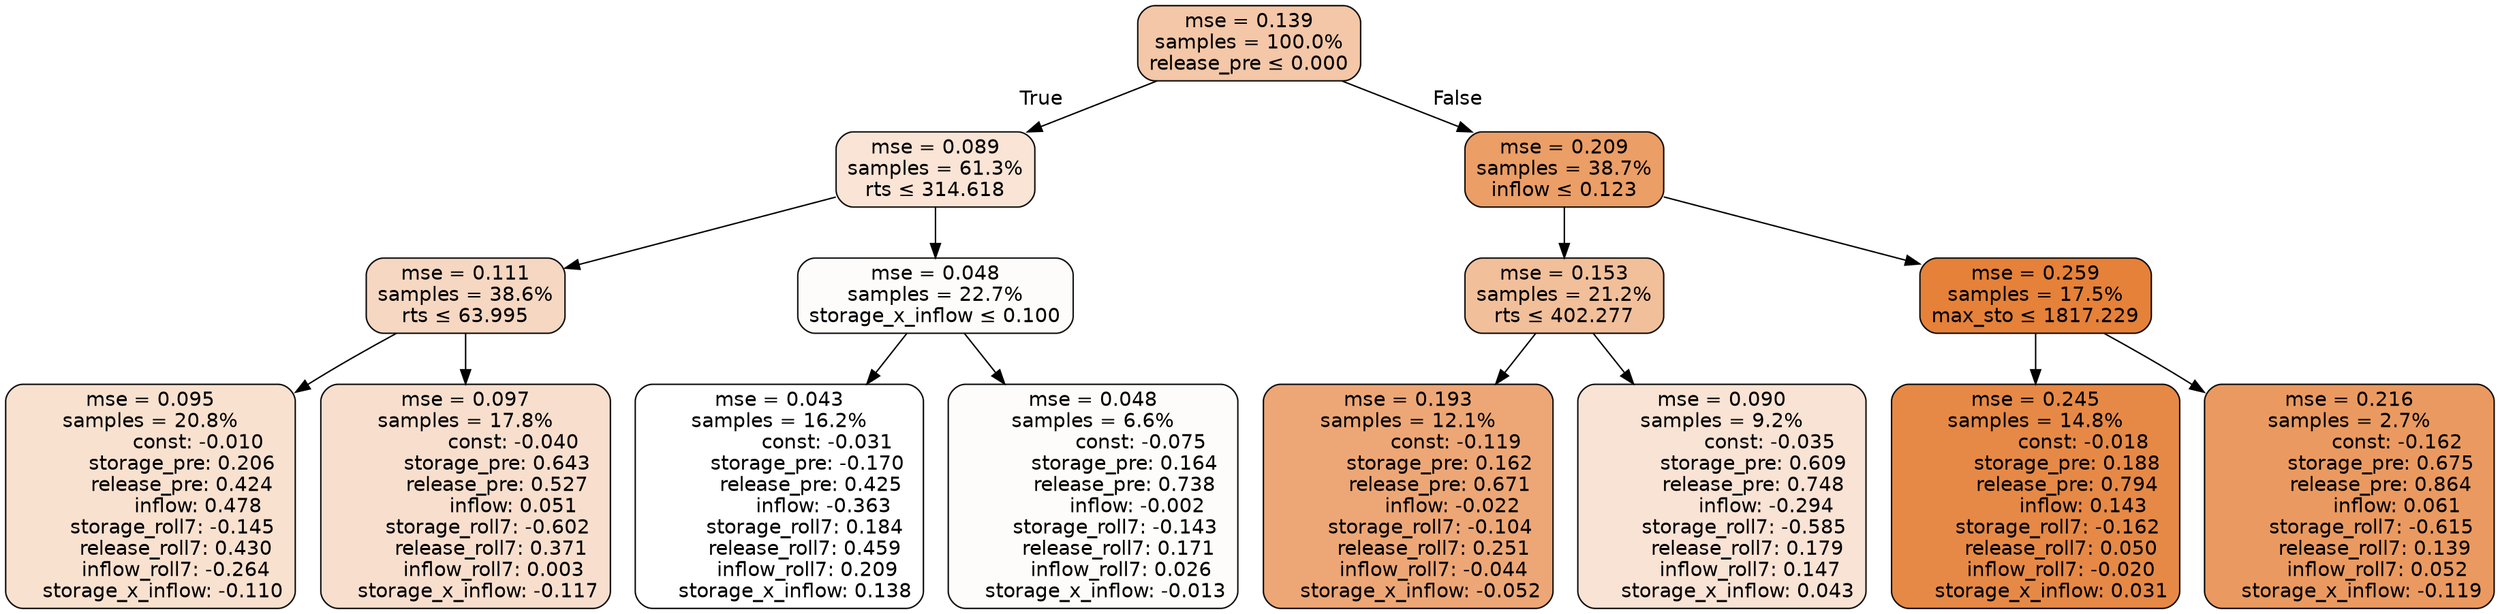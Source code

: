 digraph tree {
bgcolor="transparent"
node [shape=rectangle, style="filled, rounded", color="black", fontname=helvetica] ;
edge [fontname=helvetica] ;
	"0" [label="mse = 0.139
samples = 100.0%
release_pre &le; 0.000", fillcolor="#f3c7a7"]
	"1" [label="mse = 0.089
samples = 61.3%
rts &le; 314.618", fillcolor="#f9e4d5"]
	"2" [label="mse = 0.111
samples = 38.6%
rts &le; 63.995", fillcolor="#f6d7c1"]
	"3" [label="mse = 0.095
samples = 20.8%
               const: -0.010
          storage_pre: 0.206
          release_pre: 0.424
               inflow: 0.478
       storage_roll7: -0.145
        release_roll7: 0.430
        inflow_roll7: -0.264
    storage_x_inflow: -0.110", fillcolor="#f8e1cf"]
	"4" [label="mse = 0.097
samples = 17.8%
               const: -0.040
          storage_pre: 0.643
          release_pre: 0.527
               inflow: 0.051
       storage_roll7: -0.602
        release_roll7: 0.371
         inflow_roll7: 0.003
    storage_x_inflow: -0.117", fillcolor="#f8dfcd"]
	"5" [label="mse = 0.048
samples = 22.7%
storage_x_inflow &le; 0.100", fillcolor="#fefcfb"]
	"6" [label="mse = 0.043
samples = 16.2%
               const: -0.031
         storage_pre: -0.170
          release_pre: 0.425
              inflow: -0.363
        storage_roll7: 0.184
        release_roll7: 0.459
         inflow_roll7: 0.209
     storage_x_inflow: 0.138", fillcolor="#ffffff"]
	"7" [label="mse = 0.048
samples = 6.6%
               const: -0.075
          storage_pre: 0.164
          release_pre: 0.738
              inflow: -0.002
       storage_roll7: -0.143
        release_roll7: 0.171
         inflow_roll7: 0.026
    storage_x_inflow: -0.013", fillcolor="#fefcfb"]
	"8" [label="mse = 0.209
samples = 38.7%
inflow &le; 0.123", fillcolor="#eb9e66"]
	"9" [label="mse = 0.153
samples = 21.2%
rts &le; 402.277", fillcolor="#f1bf9a"]
	"10" [label="mse = 0.193
samples = 12.1%
               const: -0.119
          storage_pre: 0.162
          release_pre: 0.671
              inflow: -0.022
       storage_roll7: -0.104
        release_roll7: 0.251
        inflow_roll7: -0.044
    storage_x_inflow: -0.052", fillcolor="#eda776"]
	"11" [label="mse = 0.090
samples = 9.2%
               const: -0.035
          storage_pre: 0.609
          release_pre: 0.748
              inflow: -0.294
       storage_roll7: -0.585
        release_roll7: 0.179
         inflow_roll7: 0.147
     storage_x_inflow: 0.043", fillcolor="#f9e3d4"]
	"12" [label="mse = 0.259
samples = 17.5%
max_sto &le; 1817.229", fillcolor="#e58139"]
	"13" [label="mse = 0.245
samples = 14.8%
               const: -0.018
          storage_pre: 0.188
          release_pre: 0.794
               inflow: 0.143
       storage_roll7: -0.162
        release_roll7: 0.050
        inflow_roll7: -0.020
     storage_x_inflow: 0.031", fillcolor="#e68946"]
	"14" [label="mse = 0.216
samples = 2.7%
               const: -0.162
          storage_pre: 0.675
          release_pre: 0.864
               inflow: 0.061
       storage_roll7: -0.615
        release_roll7: 0.139
         inflow_roll7: 0.052
    storage_x_inflow: -0.119", fillcolor="#ea9a60"]

	"0" -> "1" [labeldistance=2.5, labelangle=45, headlabel="True"]
	"1" -> "2"
	"2" -> "3"
	"2" -> "4"
	"1" -> "5"
	"5" -> "6"
	"5" -> "7"
	"0" -> "8" [labeldistance=2.5, labelangle=-45, headlabel="False"]
	"8" -> "9"
	"9" -> "10"
	"9" -> "11"
	"8" -> "12"
	"12" -> "13"
	"12" -> "14"
}